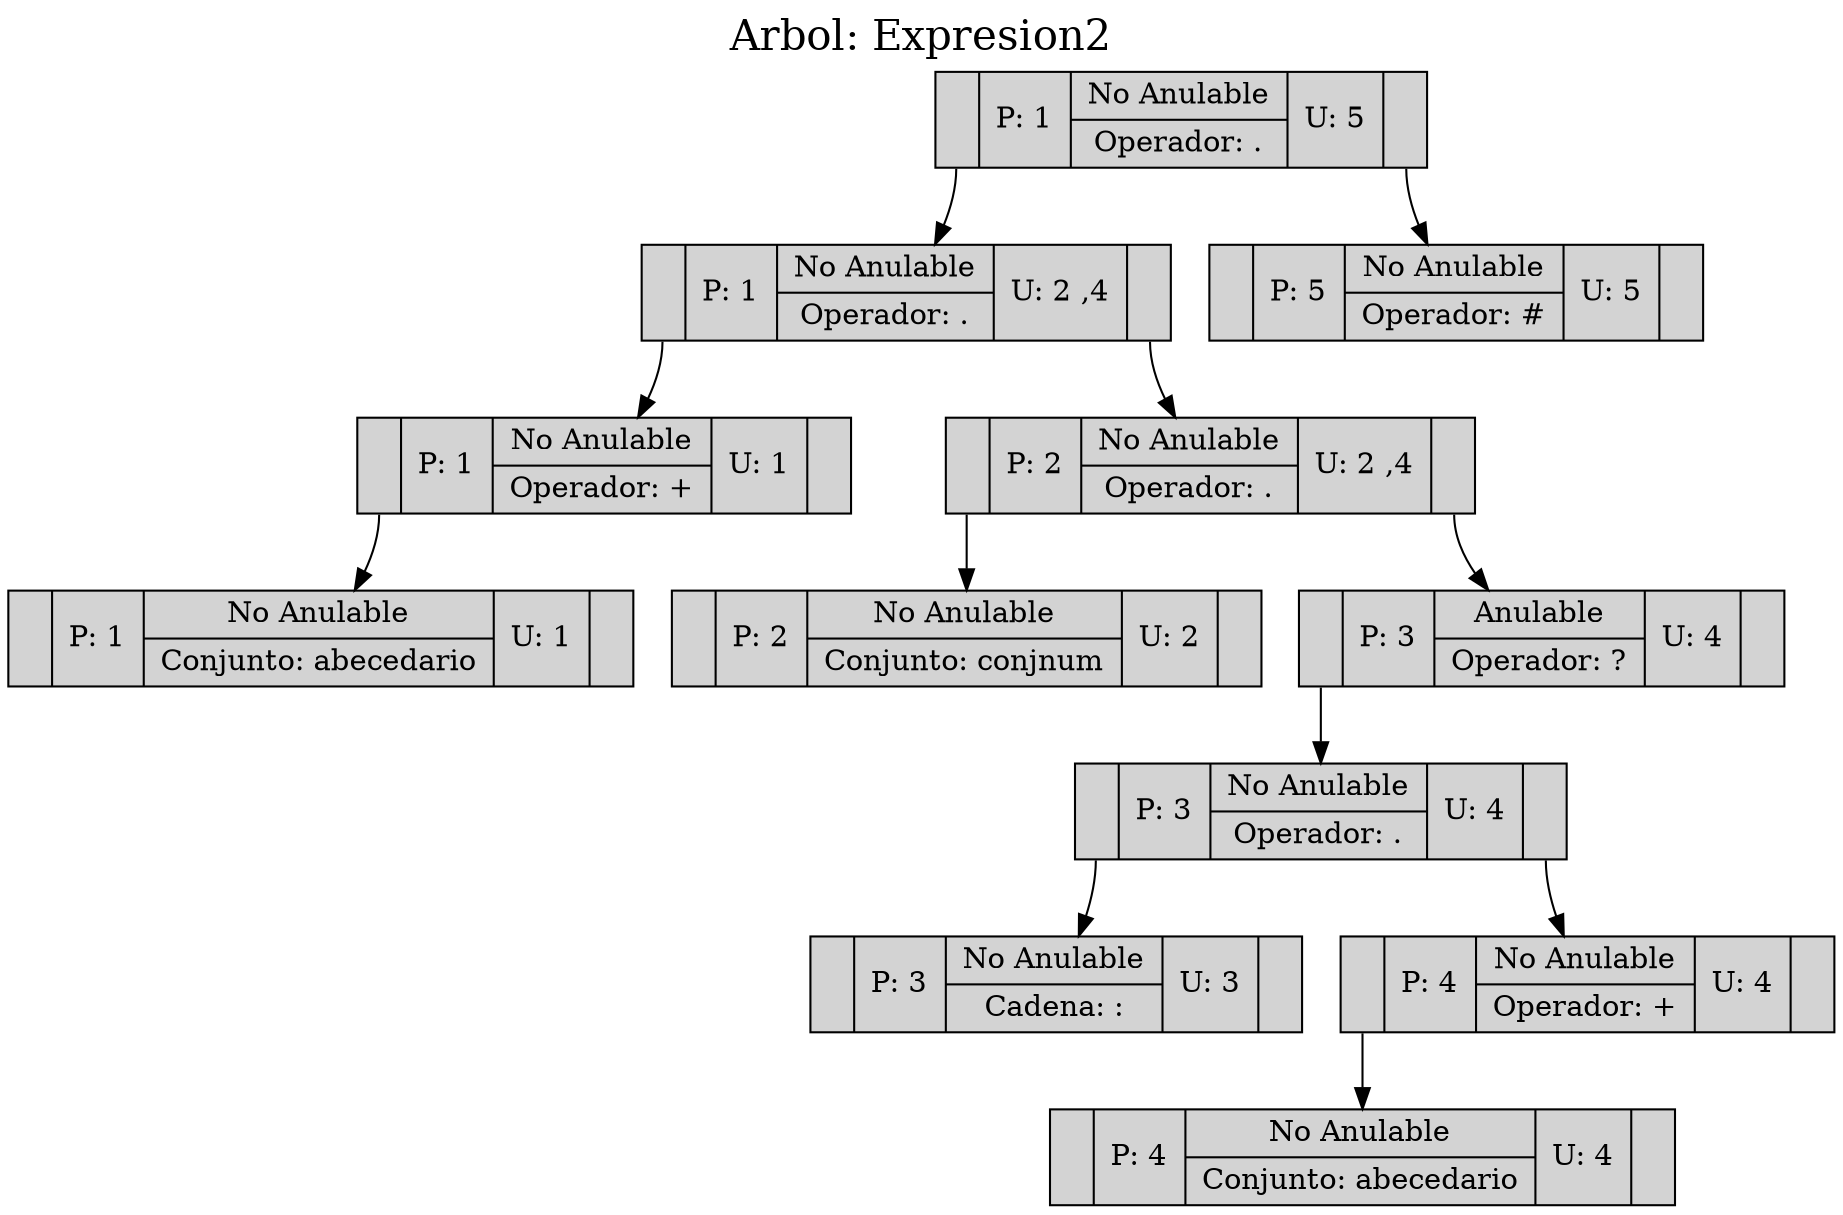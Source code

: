 digraph ARBOL { 
graph [label="Arbol: Expresion2", labelloc=t, fontsize=20]; rankdir=TB
node[shape=record,style=filled] 
"0"[label ="<C0>|P: 1|{<C1>No Anulable|Operador: \.}|U: 5|<C2>"]; 
"2"[label ="<C0>|P: 1|{<C1>No Anulable|Operador: \.}|U: 2 ,4|<C2>"]; 
"4"[label ="<C0>|P: 1|{<C1>No Anulable|Operador: \+}|U: 1|<C2>"]; 
"5"[label ="<C0>|P: 1|{<C1>No Anulable|Conjunto: abecedario}|U: 1|<C2>"]; 
"4":C0->"5"; 
"2":C0->"4"; 
"6"[label ="<C0>|P: 2|{<C1>No Anulable|Operador: \.}|U: 2 ,4|<C2>"]; 
"7"[label ="<C0>|P: 2|{<C1>No Anulable|Conjunto: conjnum}|U: 2|<C2>"]; 
"6":C0->"7"; 
"8"[label ="<C0>|P: 3|{<C1>Anulable|Operador: \?}|U: 4|<C2>"]; 
"9"[label ="<C0>|P: 3|{<C1>No Anulable|Operador: \.}|U: 4|<C2>"]; 
"10"[label ="<C0>|P: 3|{<C1>No Anulable|Cadena: \:}|U: 3|<C2>"]; 
"9":C0->"10"; 
"11"[label ="<C0>|P: 4|{<C1>No Anulable|Operador: \+}|U: 4|<C2>"]; 
"12"[label ="<C0>|P: 4|{<C1>No Anulable|Conjunto: abecedario}|U: 4|<C2>"]; 
"11":C0->"12"; 
"9":C2->"11"; 
"8":C0->"9"; 
"6":C2->"8"; 
"2":C2->"6"; 
"0":C0->"2"; 
"1"[label ="<C0>|P: 5|{<C1>No Anulable|Operador: \#}|U: 5|<C2>"]; 
"0":C2->"1"; 

}